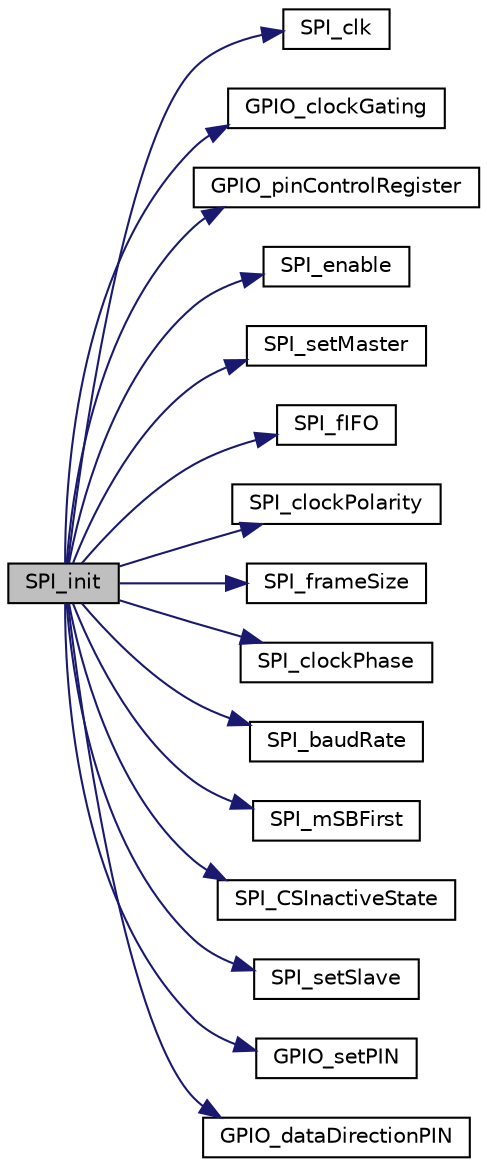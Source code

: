 digraph "SPI_init"
{
  edge [fontname="Helvetica",fontsize="10",labelfontname="Helvetica",labelfontsize="10"];
  node [fontname="Helvetica",fontsize="10",shape=record];
  rankdir="LR";
  Node9 [label="SPI_init",height=0.2,width=0.4,color="black", fillcolor="grey75", style="filled", fontcolor="black"];
  Node9 -> Node10 [color="midnightblue",fontsize="10",style="solid",fontname="Helvetica"];
  Node10 [label="SPI_clk",height=0.2,width=0.4,color="black", fillcolor="white", style="filled",URL="$_s_p_i_8c.html#ac1a921d11fb32aca89e0125fabebf57b"];
  Node9 -> Node11 [color="midnightblue",fontsize="10",style="solid",fontname="Helvetica"];
  Node11 [label="GPIO_clockGating",height=0.2,width=0.4,color="black", fillcolor="white", style="filled",URL="$_g_p_i_o_8c.html#a621b0dc3536c64501a7a6c560b667355",tooltip="This function enables the GPIO clock by configuring the corresponding bit and register in the System ..."];
  Node9 -> Node12 [color="midnightblue",fontsize="10",style="solid",fontname="Helvetica"];
  Node12 [label="GPIO_pinControlRegister",height=0.2,width=0.4,color="black", fillcolor="white", style="filled",URL="$_g_p_i_o_8c.html#ab7610a9d041c1c33f8a3fbf348bf80ef"];
  Node9 -> Node13 [color="midnightblue",fontsize="10",style="solid",fontname="Helvetica"];
  Node13 [label="SPI_enable",height=0.2,width=0.4,color="black", fillcolor="white", style="filled",URL="$_s_p_i_8c.html#aa8569eff93c8e6e683029aead54bc3ba"];
  Node9 -> Node14 [color="midnightblue",fontsize="10",style="solid",fontname="Helvetica"];
  Node14 [label="SPI_setMaster",height=0.2,width=0.4,color="black", fillcolor="white", style="filled",URL="$_s_p_i_8c.html#af719801cd186b9fb20bf73526e0ed5d4"];
  Node9 -> Node15 [color="midnightblue",fontsize="10",style="solid",fontname="Helvetica"];
  Node15 [label="SPI_fIFO",height=0.2,width=0.4,color="black", fillcolor="white", style="filled",URL="$_s_p_i_8c.html#adc37d6ef8ffc0a20c3798a89c75b85f6"];
  Node9 -> Node16 [color="midnightblue",fontsize="10",style="solid",fontname="Helvetica"];
  Node16 [label="SPI_clockPolarity",height=0.2,width=0.4,color="black", fillcolor="white", style="filled",URL="$_s_p_i_8c.html#af5744b76088520e4d616d70a67fa9374"];
  Node9 -> Node17 [color="midnightblue",fontsize="10",style="solid",fontname="Helvetica"];
  Node17 [label="SPI_frameSize",height=0.2,width=0.4,color="black", fillcolor="white", style="filled",URL="$_s_p_i_8c.html#a2b22692d4029ec6e2b80042ebf7d23b0"];
  Node9 -> Node18 [color="midnightblue",fontsize="10",style="solid",fontname="Helvetica"];
  Node18 [label="SPI_clockPhase",height=0.2,width=0.4,color="black", fillcolor="white", style="filled",URL="$_s_p_i_8c.html#aa554c5eb0689247229572608adfee916"];
  Node9 -> Node19 [color="midnightblue",fontsize="10",style="solid",fontname="Helvetica"];
  Node19 [label="SPI_baudRate",height=0.2,width=0.4,color="black", fillcolor="white", style="filled",URL="$_s_p_i_8c.html#a65386870aac220d021ad3a0a7a89236a"];
  Node9 -> Node20 [color="midnightblue",fontsize="10",style="solid",fontname="Helvetica"];
  Node20 [label="SPI_mSBFirst",height=0.2,width=0.4,color="black", fillcolor="white", style="filled",URL="$_s_p_i_8c.html#a36b8131ffc4c516faec0458252e5abf2"];
  Node9 -> Node21 [color="midnightblue",fontsize="10",style="solid",fontname="Helvetica"];
  Node21 [label="SPI_CSInactiveState",height=0.2,width=0.4,color="black", fillcolor="white", style="filled",URL="$_s_p_i_8c.html#aa6b2a69f915af12367ea520c8a1589e0"];
  Node9 -> Node22 [color="midnightblue",fontsize="10",style="solid",fontname="Helvetica"];
  Node22 [label="SPI_setSlave",height=0.2,width=0.4,color="black", fillcolor="white", style="filled",URL="$_s_p_i_8c.html#af381cfe41df8f7b6e1a8e9db2f3ef7e9",tooltip="Configuracion adicional del SPI en modo esclavo. "];
  Node9 -> Node23 [color="midnightblue",fontsize="10",style="solid",fontname="Helvetica"];
  Node23 [label="GPIO_setPIN",height=0.2,width=0.4,color="black", fillcolor="white", style="filled",URL="$_g_p_i_o_8c.html#acb526ef87a32ac98905b39a88c04a928",tooltip="This set an specific pin in a GPIO port. "];
  Node9 -> Node24 [color="midnightblue",fontsize="10",style="solid",fontname="Helvetica"];
  Node24 [label="GPIO_dataDirectionPIN",height=0.2,width=0.4,color="black", fillcolor="white", style="filled",URL="$_g_p_i_o_8c.html#ab6dd1d7bf26b2a8127f5806288779dba",tooltip="This function configure specific pins of a GPIO port as input when 1 logic is written or output when ..."];
}
